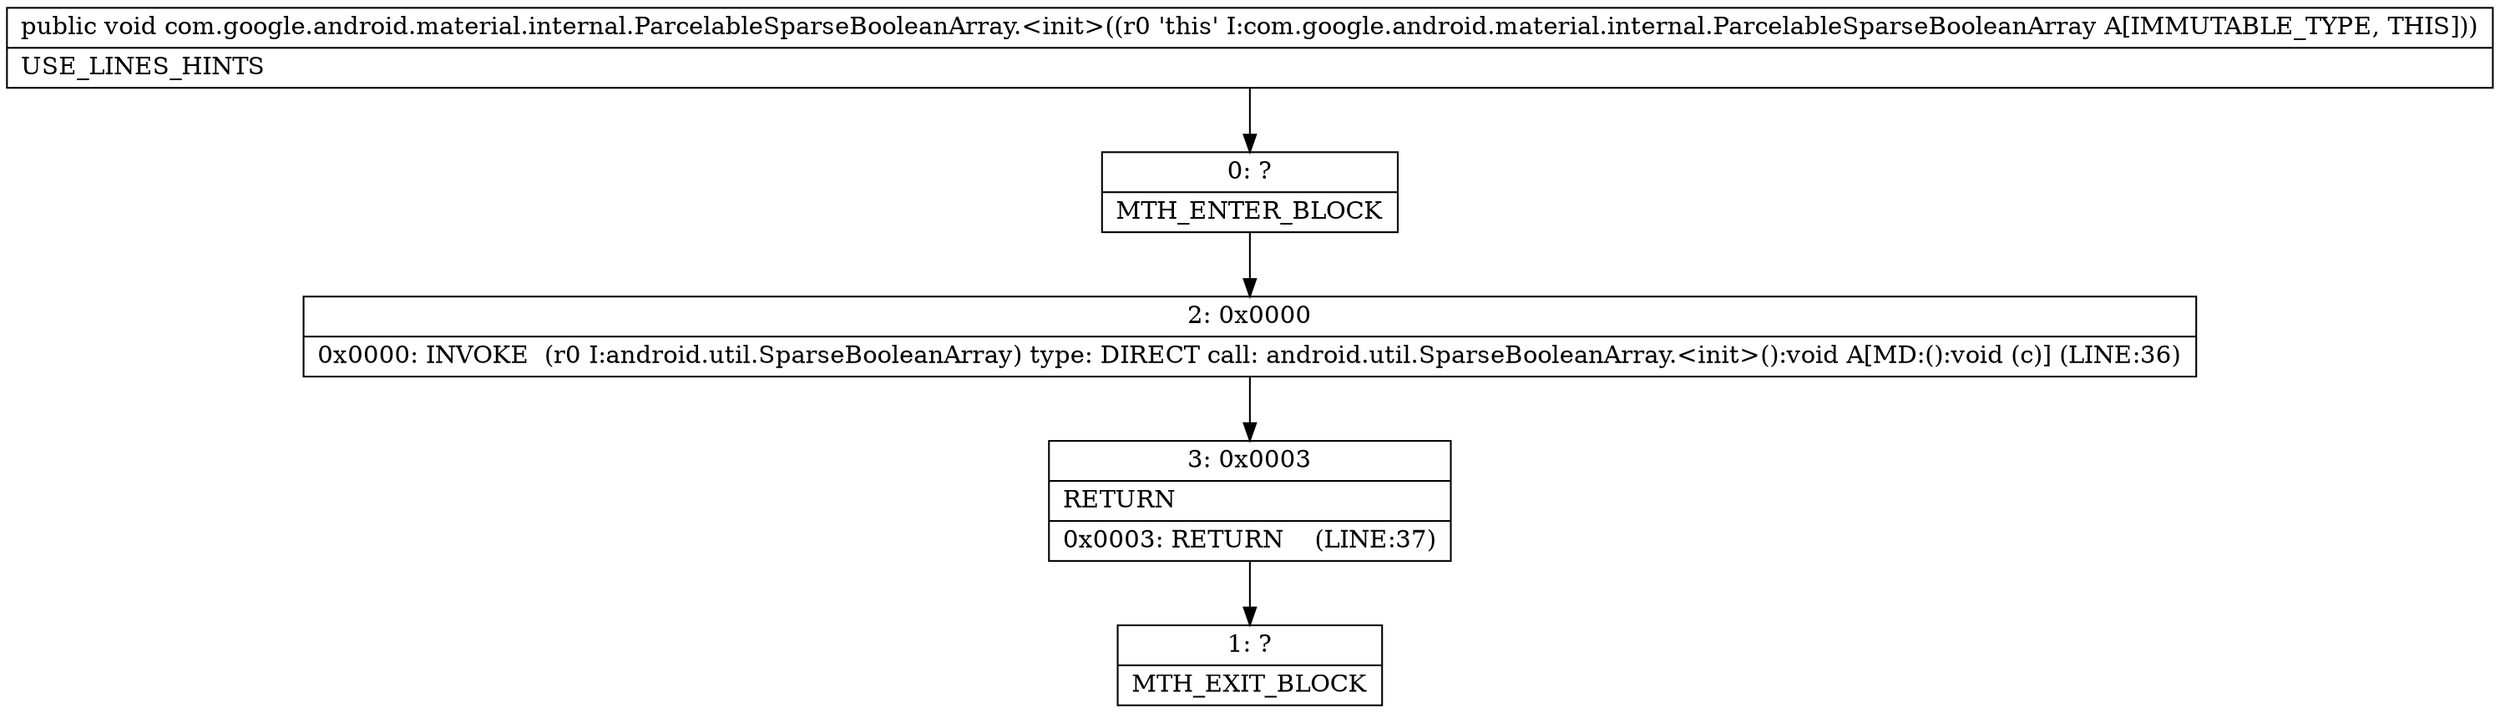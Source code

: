 digraph "CFG forcom.google.android.material.internal.ParcelableSparseBooleanArray.\<init\>()V" {
Node_0 [shape=record,label="{0\:\ ?|MTH_ENTER_BLOCK\l}"];
Node_2 [shape=record,label="{2\:\ 0x0000|0x0000: INVOKE  (r0 I:android.util.SparseBooleanArray) type: DIRECT call: android.util.SparseBooleanArray.\<init\>():void A[MD:():void (c)] (LINE:36)\l}"];
Node_3 [shape=record,label="{3\:\ 0x0003|RETURN\l|0x0003: RETURN    (LINE:37)\l}"];
Node_1 [shape=record,label="{1\:\ ?|MTH_EXIT_BLOCK\l}"];
MethodNode[shape=record,label="{public void com.google.android.material.internal.ParcelableSparseBooleanArray.\<init\>((r0 'this' I:com.google.android.material.internal.ParcelableSparseBooleanArray A[IMMUTABLE_TYPE, THIS]))  | USE_LINES_HINTS\l}"];
MethodNode -> Node_0;Node_0 -> Node_2;
Node_2 -> Node_3;
Node_3 -> Node_1;
}

